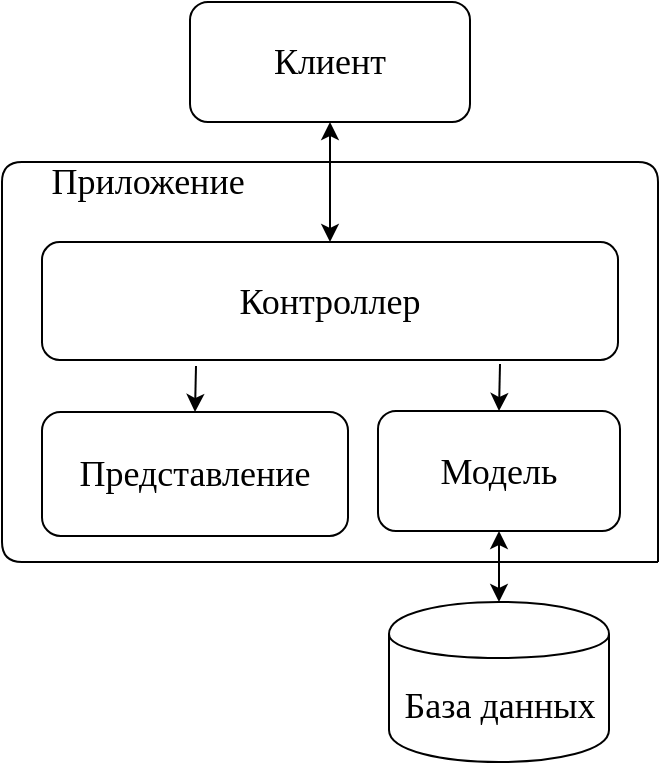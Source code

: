 <mxfile version="10.7.5" type="device"><diagram id="U3g4pxjca3R_V1rWTuHR" name="Page-1"><mxGraphModel dx="1080" dy="452" grid="0" gridSize="10" guides="1" tooltips="1" connect="1" arrows="1" fold="1" page="1" pageScale="1" pageWidth="827" pageHeight="1169" math="0" shadow="0"><root><mxCell id="0"/><mxCell id="1" parent="0"/><mxCell id="ip-CuO6Wl1UhKZ6N_y_K-1" value="&lt;font style=&quot;font-size: 18px&quot; face=&quot;Verdana&quot;&gt;Клиент&lt;/font&gt;" style="rounded=1;whiteSpace=wrap;html=1;" vertex="1" parent="1"><mxGeometry x="226" y="40" width="140" height="60" as="geometry"/></mxCell><mxCell id="ip-CuO6Wl1UhKZ6N_y_K-3" value="&lt;font&gt;&lt;font face=&quot;Verdana&quot; style=&quot;font-size: 18px&quot;&gt;Контроллер&lt;/font&gt;&lt;br&gt;&lt;/font&gt;" style="rounded=1;whiteSpace=wrap;html=1;" vertex="1" parent="1"><mxGeometry x="152" y="160" width="288" height="59" as="geometry"/></mxCell><mxCell id="ip-CuO6Wl1UhKZ6N_y_K-4" value="&lt;font style=&quot;font-size: 18px&quot; face=&quot;Verdana&quot;&gt;Представление&lt;/font&gt;" style="rounded=1;whiteSpace=wrap;html=1;" vertex="1" parent="1"><mxGeometry x="152" y="245" width="153" height="62" as="geometry"/></mxCell><mxCell id="ip-CuO6Wl1UhKZ6N_y_K-5" value="&lt;font style=&quot;font-size: 18px&quot; face=&quot;Verdana&quot;&gt;Модель&lt;/font&gt;" style="rounded=1;whiteSpace=wrap;html=1;" vertex="1" parent="1"><mxGeometry x="320" y="244.5" width="121" height="60" as="geometry"/></mxCell><mxCell id="ip-CuO6Wl1UhKZ6N_y_K-6" value="&lt;font style=&quot;font-size: 18px&quot; face=&quot;Verdana&quot;&gt;База данных&lt;/font&gt;" style="shape=cylinder;whiteSpace=wrap;html=1;boundedLbl=1;backgroundOutline=1;" vertex="1" parent="1"><mxGeometry x="325.5" y="340" width="110" height="80" as="geometry"/></mxCell><mxCell id="ip-CuO6Wl1UhKZ6N_y_K-8" value="" style="endArrow=none;html=1;" edge="1" parent="1"><mxGeometry width="50" height="50" relative="1" as="geometry"><mxPoint x="460" y="320" as="sourcePoint"/><mxPoint x="460" y="320" as="targetPoint"/><Array as="points"><mxPoint x="132" y="320"/><mxPoint x="132" y="120"/><mxPoint x="460" y="120"/></Array></mxGeometry></mxCell><mxCell id="ip-CuO6Wl1UhKZ6N_y_K-9" value="&lt;font style=&quot;font-size: 18px&quot; face=&quot;Verdana&quot;&gt;Приложение&lt;/font&gt;" style="text;html=1;strokeColor=none;fillColor=none;align=center;verticalAlign=middle;whiteSpace=wrap;rounded=0;" vertex="1" parent="1"><mxGeometry x="165" y="115" width="80" height="30" as="geometry"/></mxCell><mxCell id="ip-CuO6Wl1UhKZ6N_y_K-10" value="" style="endArrow=classic;startArrow=classic;html=1;exitX=0.5;exitY=1;exitDx=0;exitDy=0;" edge="1" parent="1" source="ip-CuO6Wl1UhKZ6N_y_K-1" target="ip-CuO6Wl1UhKZ6N_y_K-3"><mxGeometry width="50" height="50" relative="1" as="geometry"><mxPoint x="160" y="490" as="sourcePoint"/><mxPoint x="210" y="440" as="targetPoint"/></mxGeometry></mxCell><mxCell id="ip-CuO6Wl1UhKZ6N_y_K-11" value="" style="endArrow=classic;html=1;entryX=0.5;entryY=0;entryDx=0;entryDy=0;" edge="1" parent="1" target="ip-CuO6Wl1UhKZ6N_y_K-4"><mxGeometry width="50" height="50" relative="1" as="geometry"><mxPoint x="229" y="222" as="sourcePoint"/><mxPoint x="238" y="250" as="targetPoint"/></mxGeometry></mxCell><mxCell id="ip-CuO6Wl1UhKZ6N_y_K-12" value="" style="endArrow=classic;html=1;entryX=0.5;entryY=0;entryDx=0;entryDy=0;" edge="1" parent="1" target="ip-CuO6Wl1UhKZ6N_y_K-5"><mxGeometry width="50" height="50" relative="1" as="geometry"><mxPoint x="381" y="221" as="sourcePoint"/><mxPoint x="210" y="440" as="targetPoint"/></mxGeometry></mxCell><mxCell id="ip-CuO6Wl1UhKZ6N_y_K-13" value="" style="endArrow=classic;startArrow=classic;html=1;exitX=0.5;exitY=1;exitDx=0;exitDy=0;" edge="1" parent="1" source="ip-CuO6Wl1UhKZ6N_y_K-5" target="ip-CuO6Wl1UhKZ6N_y_K-6"><mxGeometry width="50" height="50" relative="1" as="geometry"><mxPoint x="160" y="490" as="sourcePoint"/><mxPoint x="210" y="440" as="targetPoint"/></mxGeometry></mxCell></root></mxGraphModel></diagram></mxfile>